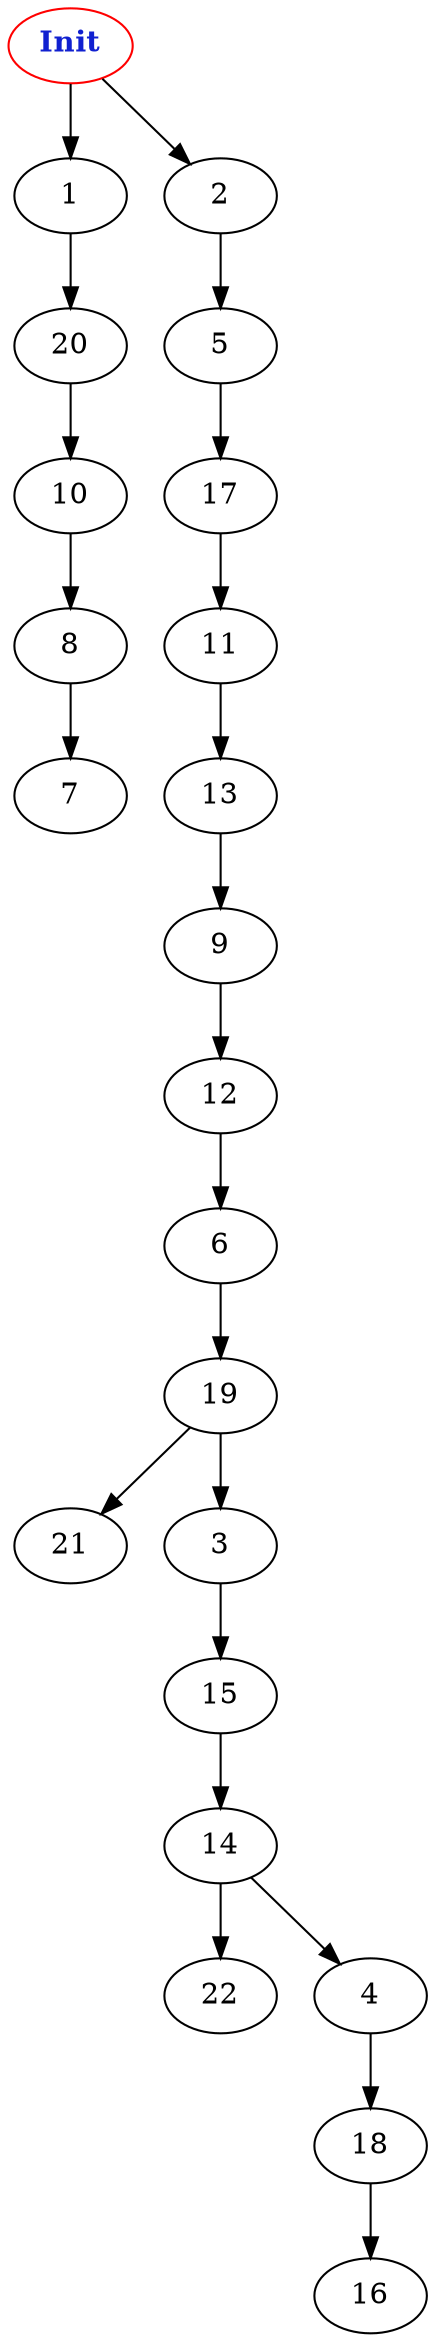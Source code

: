 digraph "Perturbed Net Graph with 23 nodes" {
edge ["class"="link-class"]
"0" ["color"="red","label"=<<b>Init</b>>,"fontcolor"="#1020d0"]
"0" -> "1" ["weight"="2.0"]
"0" -> "2" ["weight"="1.0"]
"1" -> "20" ["weight"="9.0"]
"2" -> "5" ["weight"="1.0"]
"5" -> "17" ["weight"="9.0"]
"17" -> "11" ["weight"="2.0"]
"10" -> "8" ["weight"="3.0"]
"8" -> "7" ["weight"="1.0"]
"14" -> "22" ["weight"="9.0"]
"14" -> "4" ["weight"="1.0"]
"4" -> "18" ["weight"="4.0"]
"18" -> "16" ["weight"="1.0"]
"20" -> "10" ["weight"="4.0"]
"6" -> "19" ["weight"="2.0"]
"19" -> "21" ["weight"="1.0"]
"19" -> "3" ["weight"="4.0"]
"9" -> "12" ["weight"="5.0"]
"12" -> "6" ["weight"="2.0"]
"13" -> "9" ["weight"="3.0"]
"11" -> "13" ["weight"="1.0"]
"3" -> "15" ["weight"="8.0"]
"15" -> "14" ["weight"="1.0"]
}